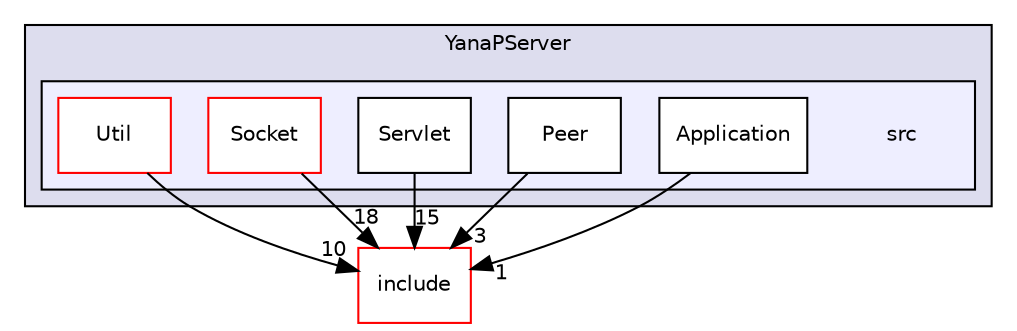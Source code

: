 digraph "src" {
  compound=true
  node [ fontsize="10", fontname="Helvetica"];
  edge [ labelfontsize="10", labelfontname="Helvetica"];
  subgraph clusterdir_2a67cf3891460988a2f6e9d0adb34c1b {
    graph [ bgcolor="#ddddee", pencolor="black", label="YanaPServer" fontname="Helvetica", fontsize="10", URL="dir_2a67cf3891460988a2f6e9d0adb34c1b.html"]
  subgraph clusterdir_d3924472b33160d95742d2f59c12a805 {
    graph [ bgcolor="#eeeeff", pencolor="black", label="" URL="dir_d3924472b33160d95742d2f59c12a805.html"];
    dir_d3924472b33160d95742d2f59c12a805 [shape=plaintext label="src"];
    dir_f67b9689050bc4b16cc8d5793c60679e [shape=box label="Application" color="black" fillcolor="white" style="filled" URL="dir_f67b9689050bc4b16cc8d5793c60679e.html"];
    dir_bc5cd753996e8d8354a20e74fdde81c7 [shape=box label="Peer" color="black" fillcolor="white" style="filled" URL="dir_bc5cd753996e8d8354a20e74fdde81c7.html"];
    dir_b9e38c21097fb477d114ce42b272efe9 [shape=box label="Servlet" color="black" fillcolor="white" style="filled" URL="dir_b9e38c21097fb477d114ce42b272efe9.html"];
    dir_78a46aebee523f82eaa1914ec973ef8a [shape=box label="Socket" color="red" fillcolor="white" style="filled" URL="dir_78a46aebee523f82eaa1914ec973ef8a.html"];
    dir_df2537d39dea1af86fde1216d629bf15 [shape=box label="Util" color="red" fillcolor="white" style="filled" URL="dir_df2537d39dea1af86fde1216d629bf15.html"];
  }
  }
  dir_bac11a0200f3b99801364ef40513dc7d [shape=box label="include" fillcolor="white" style="filled" color="red" URL="dir_bac11a0200f3b99801364ef40513dc7d.html"];
  dir_bc5cd753996e8d8354a20e74fdde81c7->dir_bac11a0200f3b99801364ef40513dc7d [headlabel="3", labeldistance=1.5 headhref="dir_000019_000003.html"];
  dir_b9e38c21097fb477d114ce42b272efe9->dir_bac11a0200f3b99801364ef40513dc7d [headlabel="15", labeldistance=1.5 headhref="dir_000010_000003.html"];
  dir_f67b9689050bc4b16cc8d5793c60679e->dir_bac11a0200f3b99801364ef40513dc7d [headlabel="1", labeldistance=1.5 headhref="dir_000002_000003.html"];
  dir_df2537d39dea1af86fde1216d629bf15->dir_bac11a0200f3b99801364ef40513dc7d [headlabel="10", labeldistance=1.5 headhref="dir_000006_000003.html"];
  dir_78a46aebee523f82eaa1914ec973ef8a->dir_bac11a0200f3b99801364ef40513dc7d [headlabel="18", labeldistance=1.5 headhref="dir_000012_000003.html"];
}
